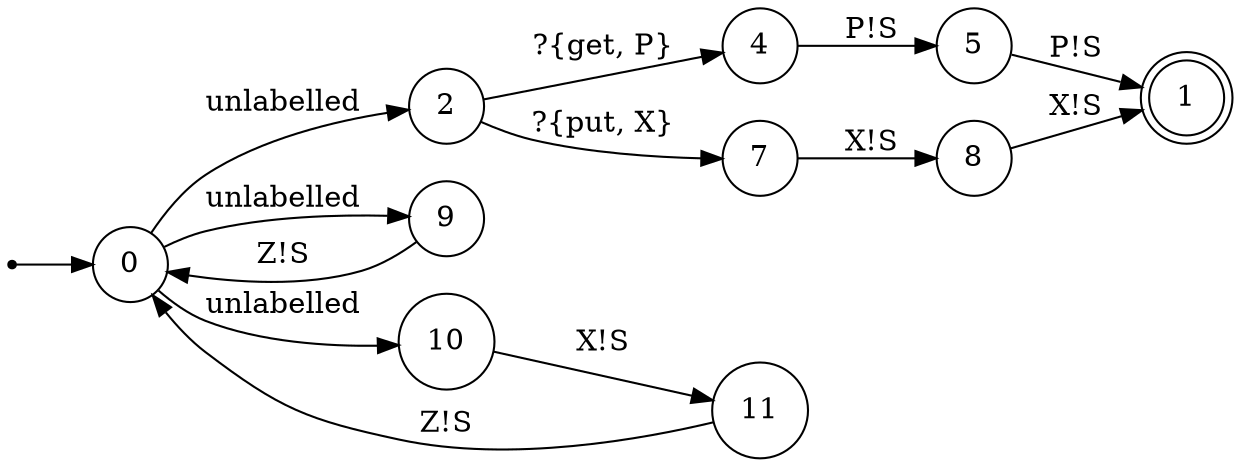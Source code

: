 digraph Communicating_Actor_Automata {

            rankdir=LR;
   size="100, 50"
  node [shape = doublecircle]; 1

            node [shape = point]; START;
   node [shape = circle];
   START->0;

            
0 -> 2 [ label = "unlabelled"];
2 -> 4 [ label = "?{get, P}"];
4 -> 5 [ label = "P!S"];
5 -> 1 [ label = "P!S"];
2 -> 7 [ label = "?{put, X}"];
7 -> 8 [ label = "X!S"];
8 -> 1 [ label = "X!S"];
0 -> 9 [ label = "unlabelled"];
9 -> 0 [ label = "Z!S"];
0 -> 10 [ label = "unlabelled"];
10 -> 11 [ label = "X!S"];
11 -> 0 [ label = "Z!S"];
}
